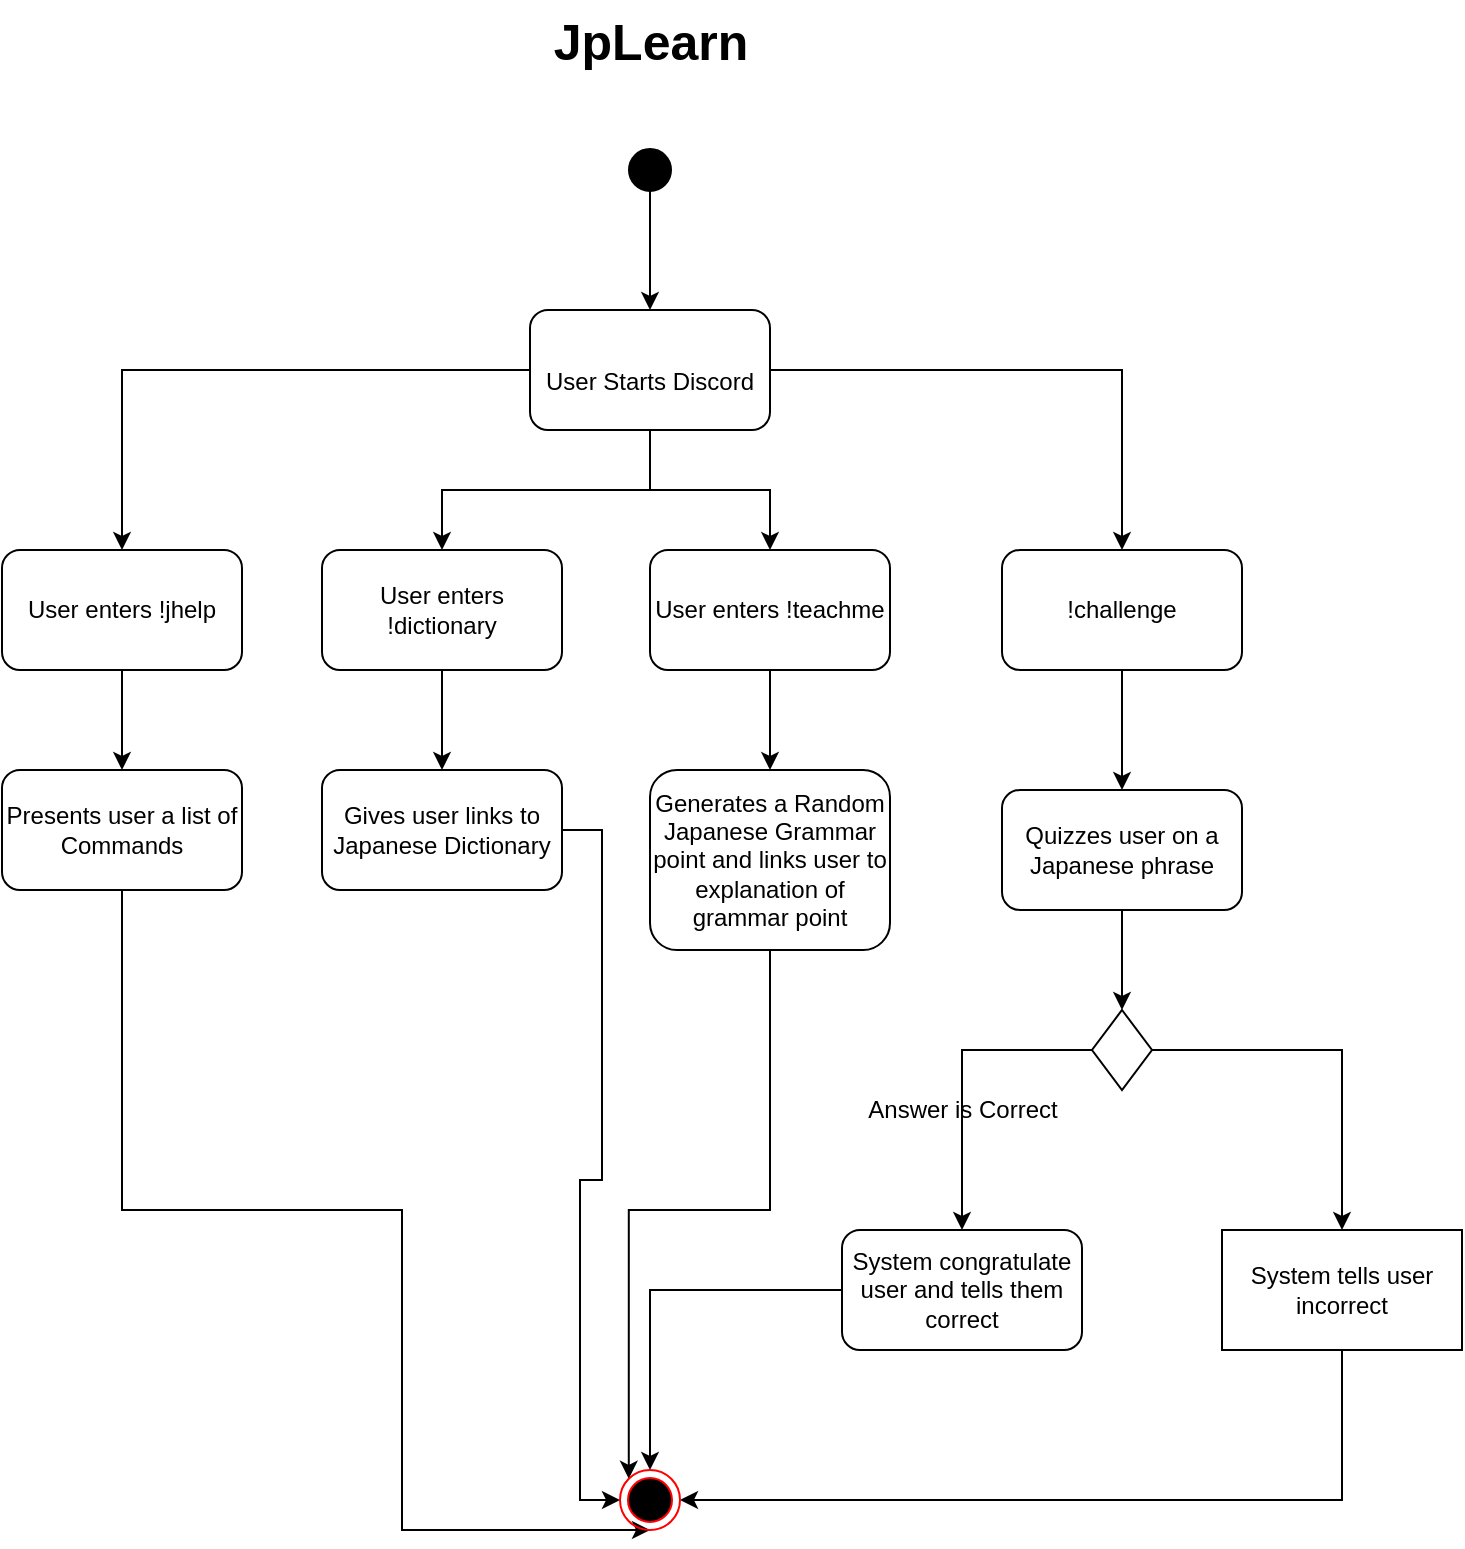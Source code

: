 <mxfile version="20.3.6" type="device"><diagram id="kZ0qqoqK3ZT4EUI_jZMH" name="Page-1"><mxGraphModel dx="1565" dy="619" grid="1" gridSize="10" guides="1" tooltips="1" connect="1" arrows="1" fold="1" page="1" pageScale="1" pageWidth="827" pageHeight="1169" math="0" shadow="0"><root><mxCell id="0"/><mxCell id="1" parent="0"/><mxCell id="kShrOMMs4IRVFcqbc_Sj-1" value="&lt;b&gt;&lt;font style=&quot;font-size: 25px;&quot;&gt;JpLearn&lt;/font&gt;&lt;/b&gt;" style="text;html=1;align=center;verticalAlign=middle;resizable=0;points=[];autosize=1;strokeColor=none;fillColor=none;" parent="1" vertex="1"><mxGeometry x="354" y="45" width="120" height="40" as="geometry"/></mxCell><mxCell id="CxQYtiv0GTLttmT4cupO-20" style="edgeStyle=orthogonalEdgeStyle;rounded=0;orthogonalLoop=1;jettySize=auto;html=1;fontSize=12;" edge="1" parent="1" source="kShrOMMs4IRVFcqbc_Sj-3" target="CxQYtiv0GTLttmT4cupO-3"><mxGeometry relative="1" as="geometry"/></mxCell><mxCell id="CxQYtiv0GTLttmT4cupO-21" style="edgeStyle=orthogonalEdgeStyle;rounded=0;orthogonalLoop=1;jettySize=auto;html=1;fontSize=12;" edge="1" parent="1" source="kShrOMMs4IRVFcqbc_Sj-3" target="CxQYtiv0GTLttmT4cupO-9"><mxGeometry relative="1" as="geometry"/></mxCell><mxCell id="CxQYtiv0GTLttmT4cupO-22" style="edgeStyle=orthogonalEdgeStyle;rounded=0;orthogonalLoop=1;jettySize=auto;html=1;fontSize=12;" edge="1" parent="1" source="kShrOMMs4IRVFcqbc_Sj-3" target="CxQYtiv0GTLttmT4cupO-4"><mxGeometry relative="1" as="geometry"/></mxCell><mxCell id="CxQYtiv0GTLttmT4cupO-23" style="edgeStyle=orthogonalEdgeStyle;rounded=0;orthogonalLoop=1;jettySize=auto;html=1;fontSize=12;" edge="1" parent="1" source="kShrOMMs4IRVFcqbc_Sj-3" target="CxQYtiv0GTLttmT4cupO-5"><mxGeometry relative="1" as="geometry"/></mxCell><mxCell id="kShrOMMs4IRVFcqbc_Sj-3" value="&lt;font style=&quot;font-size: 12px;&quot;&gt;User Starts Discord&lt;/font&gt;" style="rounded=1;whiteSpace=wrap;html=1;fontSize=25;" parent="1" vertex="1"><mxGeometry x="354" y="200" width="120" height="60" as="geometry"/></mxCell><mxCell id="CxQYtiv0GTLttmT4cupO-2" style="edgeStyle=orthogonalEdgeStyle;rounded=0;orthogonalLoop=1;jettySize=auto;html=1;entryX=0.5;entryY=0;entryDx=0;entryDy=0;fontSize=12;" edge="1" parent="1" source="kShrOMMs4IRVFcqbc_Sj-5" target="kShrOMMs4IRVFcqbc_Sj-3"><mxGeometry relative="1" as="geometry"/></mxCell><mxCell id="kShrOMMs4IRVFcqbc_Sj-5" value="" style="strokeWidth=2;html=1;shape=mxgraph.flowchart.start_2;whiteSpace=wrap;fontSize=25;fillColor=#000000;" parent="1" vertex="1"><mxGeometry x="404" y="120" width="20" height="20" as="geometry"/></mxCell><mxCell id="CxQYtiv0GTLttmT4cupO-24" style="edgeStyle=orthogonalEdgeStyle;rounded=0;orthogonalLoop=1;jettySize=auto;html=1;entryX=0.5;entryY=0;entryDx=0;entryDy=0;fontSize=12;" edge="1" parent="1" source="CxQYtiv0GTLttmT4cupO-3" target="CxQYtiv0GTLttmT4cupO-13"><mxGeometry relative="1" as="geometry"/></mxCell><mxCell id="CxQYtiv0GTLttmT4cupO-3" value="User enters !jhelp" style="rounded=1;whiteSpace=wrap;html=1;fontSize=12;" vertex="1" parent="1"><mxGeometry x="90" y="320" width="120" height="60" as="geometry"/></mxCell><mxCell id="CxQYtiv0GTLttmT4cupO-28" style="edgeStyle=orthogonalEdgeStyle;rounded=0;orthogonalLoop=1;jettySize=auto;html=1;entryX=0.5;entryY=0;entryDx=0;entryDy=0;fontSize=12;" edge="1" parent="1" source="CxQYtiv0GTLttmT4cupO-4" target="CxQYtiv0GTLttmT4cupO-27"><mxGeometry relative="1" as="geometry"/></mxCell><mxCell id="CxQYtiv0GTLttmT4cupO-4" value="User enters !teachme" style="rounded=1;whiteSpace=wrap;html=1;fontSize=12;" vertex="1" parent="1"><mxGeometry x="414" y="320" width="120" height="60" as="geometry"/></mxCell><mxCell id="CxQYtiv0GTLttmT4cupO-30" style="edgeStyle=orthogonalEdgeStyle;rounded=0;orthogonalLoop=1;jettySize=auto;html=1;entryX=0.5;entryY=0;entryDx=0;entryDy=0;fontSize=12;" edge="1" parent="1" source="CxQYtiv0GTLttmT4cupO-5" target="CxQYtiv0GTLttmT4cupO-29"><mxGeometry relative="1" as="geometry"/></mxCell><mxCell id="CxQYtiv0GTLttmT4cupO-5" value="!challenge" style="rounded=1;whiteSpace=wrap;html=1;fontSize=12;" vertex="1" parent="1"><mxGeometry x="590" y="320" width="120" height="60" as="geometry"/></mxCell><mxCell id="CxQYtiv0GTLttmT4cupO-26" style="edgeStyle=orthogonalEdgeStyle;rounded=0;orthogonalLoop=1;jettySize=auto;html=1;entryX=0.5;entryY=0;entryDx=0;entryDy=0;fontSize=12;" edge="1" parent="1" source="CxQYtiv0GTLttmT4cupO-9" target="CxQYtiv0GTLttmT4cupO-25"><mxGeometry relative="1" as="geometry"/></mxCell><mxCell id="CxQYtiv0GTLttmT4cupO-9" value="User enters !dictionary" style="rounded=1;whiteSpace=wrap;html=1;fontSize=12;" vertex="1" parent="1"><mxGeometry x="250" y="320" width="120" height="60" as="geometry"/></mxCell><mxCell id="CxQYtiv0GTLttmT4cupO-51" style="edgeStyle=orthogonalEdgeStyle;rounded=0;orthogonalLoop=1;jettySize=auto;html=1;fontSize=12;entryX=0.5;entryY=1;entryDx=0;entryDy=0;" edge="1" parent="1" source="CxQYtiv0GTLttmT4cupO-13" target="CxQYtiv0GTLttmT4cupO-45"><mxGeometry relative="1" as="geometry"><mxPoint x="150" y="810" as="targetPoint"/><Array as="points"><mxPoint x="150" y="650"/><mxPoint x="290" y="650"/><mxPoint x="290" y="810"/></Array></mxGeometry></mxCell><mxCell id="CxQYtiv0GTLttmT4cupO-13" value="Presents user a list of Commands" style="rounded=1;whiteSpace=wrap;html=1;fontSize=12;" vertex="1" parent="1"><mxGeometry x="90" y="430" width="120" height="60" as="geometry"/></mxCell><mxCell id="CxQYtiv0GTLttmT4cupO-49" style="edgeStyle=orthogonalEdgeStyle;rounded=0;orthogonalLoop=1;jettySize=auto;html=1;entryX=0;entryY=0.5;entryDx=0;entryDy=0;fontSize=12;" edge="1" parent="1" source="CxQYtiv0GTLttmT4cupO-25" target="CxQYtiv0GTLttmT4cupO-45"><mxGeometry relative="1" as="geometry"/></mxCell><mxCell id="CxQYtiv0GTLttmT4cupO-25" value="Gives user links to Japanese Dictionary" style="rounded=1;whiteSpace=wrap;html=1;fontSize=12;" vertex="1" parent="1"><mxGeometry x="250" y="430" width="120" height="60" as="geometry"/></mxCell><mxCell id="CxQYtiv0GTLttmT4cupO-48" style="edgeStyle=orthogonalEdgeStyle;rounded=0;orthogonalLoop=1;jettySize=auto;html=1;entryX=0;entryY=0;entryDx=0;entryDy=0;fontSize=12;" edge="1" parent="1" source="CxQYtiv0GTLttmT4cupO-27" target="CxQYtiv0GTLttmT4cupO-45"><mxGeometry relative="1" as="geometry"/></mxCell><mxCell id="CxQYtiv0GTLttmT4cupO-27" value="Generates a Random Japanese Grammar point and links user to explanation of grammar point" style="rounded=1;whiteSpace=wrap;html=1;fontSize=12;" vertex="1" parent="1"><mxGeometry x="414" y="430" width="120" height="90" as="geometry"/></mxCell><mxCell id="CxQYtiv0GTLttmT4cupO-32" style="edgeStyle=orthogonalEdgeStyle;rounded=0;orthogonalLoop=1;jettySize=auto;html=1;entryX=0.5;entryY=0;entryDx=0;entryDy=0;fontSize=12;" edge="1" parent="1" source="CxQYtiv0GTLttmT4cupO-29" target="CxQYtiv0GTLttmT4cupO-31"><mxGeometry relative="1" as="geometry"/></mxCell><mxCell id="CxQYtiv0GTLttmT4cupO-29" value="Quizzes user on a Japanese phrase" style="rounded=1;whiteSpace=wrap;html=1;fontSize=12;" vertex="1" parent="1"><mxGeometry x="590" y="440" width="120" height="60" as="geometry"/></mxCell><mxCell id="CxQYtiv0GTLttmT4cupO-41" style="edgeStyle=orthogonalEdgeStyle;rounded=0;orthogonalLoop=1;jettySize=auto;html=1;fontSize=12;" edge="1" parent="1" source="CxQYtiv0GTLttmT4cupO-31" target="CxQYtiv0GTLttmT4cupO-39"><mxGeometry relative="1" as="geometry"/></mxCell><mxCell id="CxQYtiv0GTLttmT4cupO-44" style="edgeStyle=orthogonalEdgeStyle;rounded=0;orthogonalLoop=1;jettySize=auto;html=1;fontSize=12;" edge="1" parent="1" source="CxQYtiv0GTLttmT4cupO-31" target="CxQYtiv0GTLttmT4cupO-40"><mxGeometry relative="1" as="geometry"/></mxCell><mxCell id="CxQYtiv0GTLttmT4cupO-31" value="" style="rhombus;whiteSpace=wrap;html=1;fontSize=12;" vertex="1" parent="1"><mxGeometry x="635" y="550" width="30" height="40" as="geometry"/></mxCell><mxCell id="CxQYtiv0GTLttmT4cupO-46" style="edgeStyle=orthogonalEdgeStyle;rounded=0;orthogonalLoop=1;jettySize=auto;html=1;entryX=0.5;entryY=0;entryDx=0;entryDy=0;fontSize=12;" edge="1" parent="1" source="CxQYtiv0GTLttmT4cupO-39" target="CxQYtiv0GTLttmT4cupO-45"><mxGeometry relative="1" as="geometry"/></mxCell><mxCell id="CxQYtiv0GTLttmT4cupO-39" value="System congratulate user and tells them correct" style="rounded=1;whiteSpace=wrap;html=1;fontSize=12;" vertex="1" parent="1"><mxGeometry x="510" y="660" width="120" height="60" as="geometry"/></mxCell><mxCell id="CxQYtiv0GTLttmT4cupO-47" style="edgeStyle=orthogonalEdgeStyle;rounded=0;orthogonalLoop=1;jettySize=auto;html=1;fontSize=12;entryX=1;entryY=0.5;entryDx=0;entryDy=0;" edge="1" parent="1" source="CxQYtiv0GTLttmT4cupO-40" target="CxQYtiv0GTLttmT4cupO-45"><mxGeometry relative="1" as="geometry"><mxPoint x="460" y="810" as="targetPoint"/><Array as="points"><mxPoint x="760" y="795"/></Array></mxGeometry></mxCell><mxCell id="CxQYtiv0GTLttmT4cupO-40" value="System tells user incorrect" style="rounded=0;whiteSpace=wrap;html=1;fontSize=12;" vertex="1" parent="1"><mxGeometry x="700" y="660" width="120" height="60" as="geometry"/></mxCell><mxCell id="CxQYtiv0GTLttmT4cupO-42" value="Answer is Correct" style="text;html=1;align=center;verticalAlign=middle;resizable=0;points=[];autosize=1;strokeColor=none;fillColor=none;fontSize=12;" vertex="1" parent="1"><mxGeometry x="510" y="585" width="120" height="30" as="geometry"/></mxCell><mxCell id="CxQYtiv0GTLttmT4cupO-45" value="" style="ellipse;html=1;shape=endState;fillColor=#000000;strokeColor=#ff0000;fontSize=12;" vertex="1" parent="1"><mxGeometry x="399" y="780" width="30" height="30" as="geometry"/></mxCell></root></mxGraphModel></diagram></mxfile>